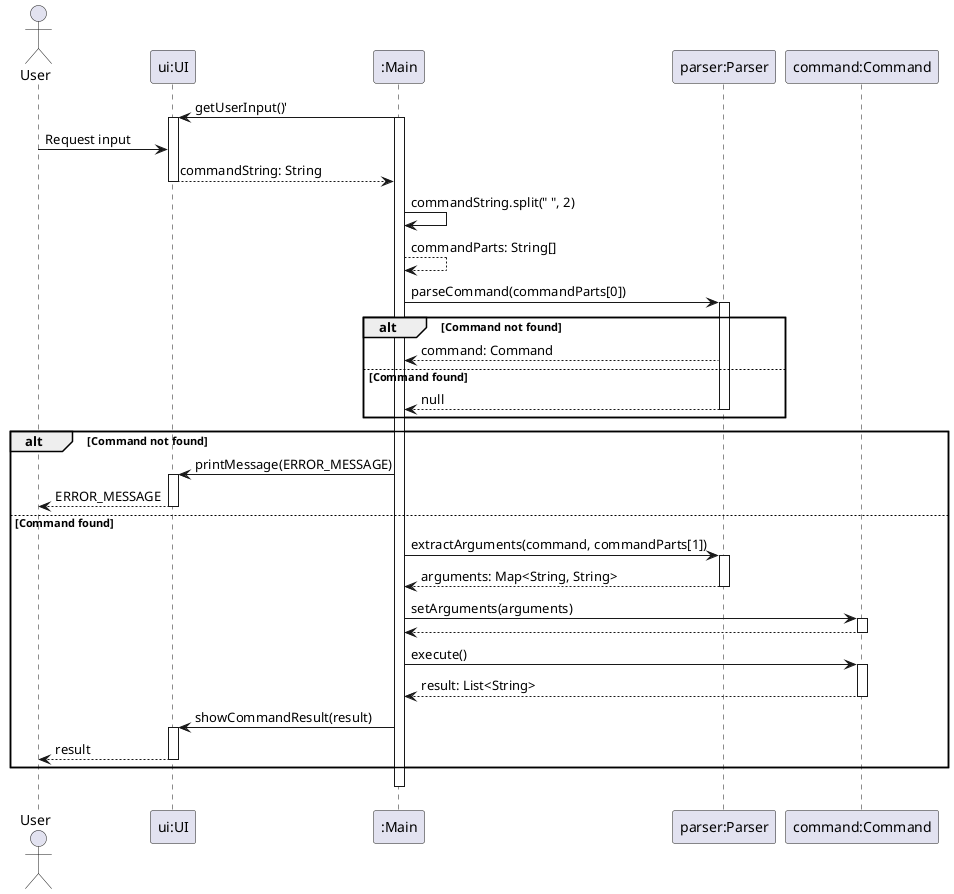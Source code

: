 @startuml
actor User
participant "ui:UI" as UI
participant ":Main" as Main

participant "parser:Parser" as Parser
participant "command:Command" as Command


Main -> UI : getUserInput()'
activate UI
activate Main
User -> UI : Request input
UI --> Main : commandString: String
deactivate UI
Main -> Main : commandString.split(" ", 2)
Main --> Main : commandParts: String[]
Main -> Parser : parseCommand(commandParts[0])
activate Parser
alt Command not found
    Parser --> Main : command: Command
else Command found
    Parser --> Main : null
    deactivate Parser
end
alt Command not found
    Main -> UI : printMessage(ERROR_MESSAGE)
    activate UI
    UI --> User : ERROR_MESSAGE
    deactivate UI
else Command found
    Main -> Parser : extractArguments(command, commandParts[1])
    activate Parser
    Parser --> Main : arguments: Map<String, String>
    deactivate Parser
    Main -> Command : setArguments(arguments)
    activate Command
    Command --> Main :
    deactivate Command
    Main -> Command : execute()
    activate Command
    Command --> Main : result: List<String>
    deactivate Command
    Main -> UI : showCommandResult(result)
    activate UI

    UI --> User : result
    deactivate UI
end
"Main" -[hidden]> "Main" :
deactivate Main
@enduml

@startuml
actor User

package "UI layer" {
    [Main] --> [UI]
}
User <-> [UI] : Input

package "Command handling layer" {
    [Main] -> [Parser]
    [Parser] --> [Command]
    [Main] -> [Command] : execute()
}

package "Data layer" {
    [Command] --> [Storage]
    [Command] --> [TransactionList]
    [Command] --> [CategoryList]
    [Command] --> [BudgetTracker]
    [Storage] --> [TransactionList]
    [Storage] --> [CategoryList]
    [Storage] --> [BudgetTracker]
    [TransactionList] -- [Transaction]
    [CategoryList] -- [Category]
    [BudgetTracker]
}
database transactions.json
[Storage] <---> transactions.json
database budgets.json
[Storage] <---> budgets.json
database categories.json
[Storage] <--> categories.json

[Main] -> [Storage]

@enduml
